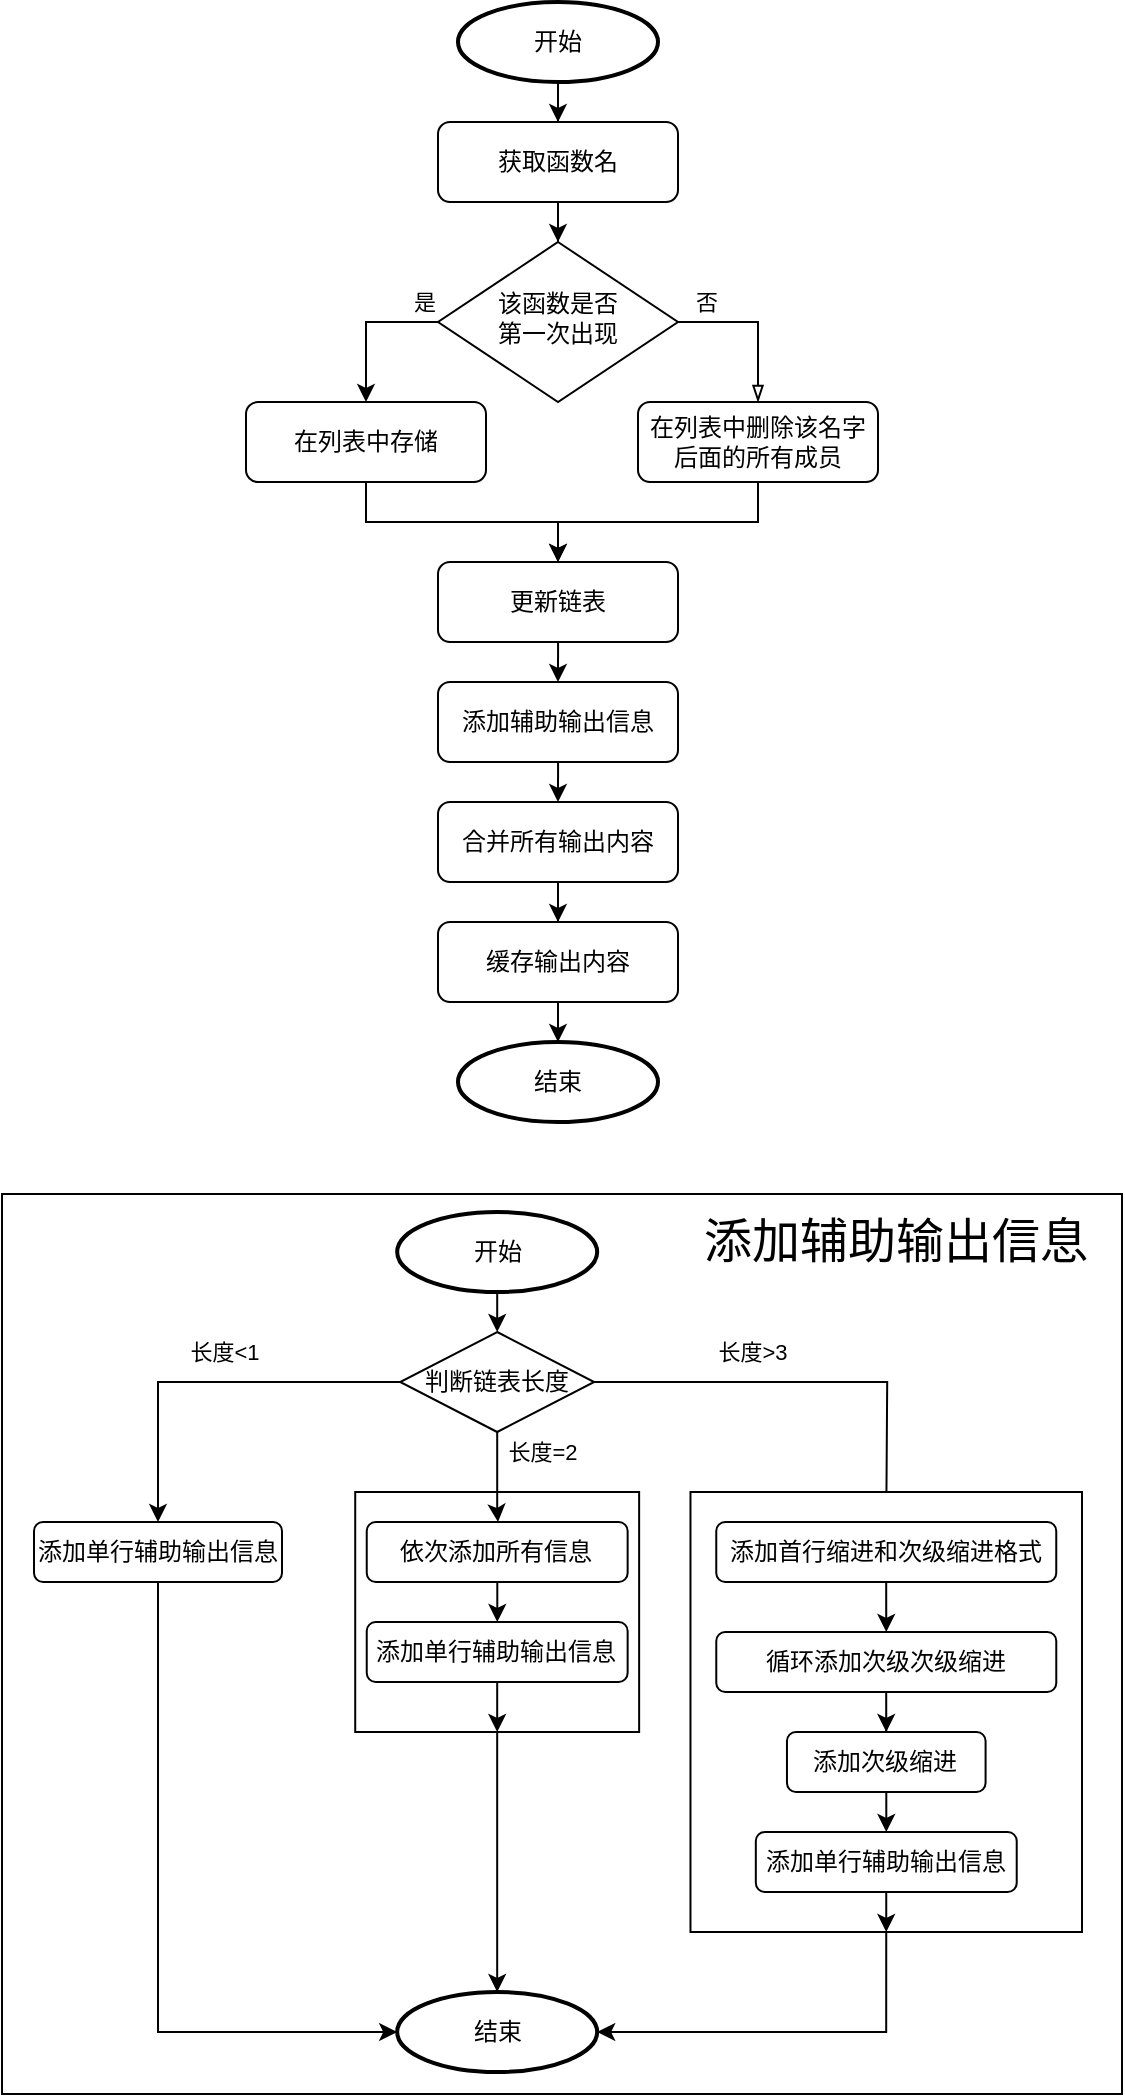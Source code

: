 <mxfile version="20.3.0" type="device"><diagram id="C5RBs43oDa-KdzZeNtuy" name="Page-1"><mxGraphModel dx="642" dy="1442" grid="1" gridSize="10" guides="1" tooltips="1" connect="1" arrows="1" fold="1" page="1" pageScale="1" pageWidth="827" pageHeight="1169" math="0" shadow="0"><root><mxCell id="WIyWlLk6GJQsqaUBKTNV-0"/><mxCell id="WIyWlLk6GJQsqaUBKTNV-1" parent="WIyWlLk6GJQsqaUBKTNV-0"/><mxCell id="GNd0m3e2wIbXBdq553JH-63" value="" style="group" parent="WIyWlLk6GJQsqaUBKTNV-1" vertex="1" connectable="0"><mxGeometry x="132" y="24" width="316" height="560" as="geometry"/></mxCell><mxCell id="ogcEQOrNmboxztlsd5KQ-0" value="开始" style="strokeWidth=2;html=1;shape=mxgraph.flowchart.start_1;whiteSpace=wrap;" parent="GNd0m3e2wIbXBdq553JH-63" vertex="1"><mxGeometry x="106" width="100" height="40" as="geometry"/></mxCell><mxCell id="ogcEQOrNmboxztlsd5KQ-2" value="获取函数名" style="rounded=1;whiteSpace=wrap;html=1;fontSize=12;glass=0;strokeWidth=1;shadow=0;" parent="GNd0m3e2wIbXBdq553JH-63" vertex="1"><mxGeometry x="96" y="60" width="120" height="40" as="geometry"/></mxCell><mxCell id="ogcEQOrNmboxztlsd5KQ-5" style="edgeStyle=orthogonalEdgeStyle;rounded=0;orthogonalLoop=1;jettySize=auto;html=1;entryX=0.5;entryY=0;entryDx=0;entryDy=0;" parent="GNd0m3e2wIbXBdq553JH-63" source="ogcEQOrNmboxztlsd5KQ-0" target="ogcEQOrNmboxztlsd5KQ-2" edge="1"><mxGeometry relative="1" as="geometry"/></mxCell><mxCell id="ogcEQOrNmboxztlsd5KQ-8" value="该函数是否&lt;br&gt;第一次出现" style="rhombus;whiteSpace=wrap;html=1;shadow=0;fontFamily=Helvetica;fontSize=12;align=center;strokeWidth=1;spacing=6;spacingTop=-4;" parent="GNd0m3e2wIbXBdq553JH-63" vertex="1"><mxGeometry x="96" y="120" width="120" height="80" as="geometry"/></mxCell><mxCell id="ogcEQOrNmboxztlsd5KQ-9" style="edgeStyle=orthogonalEdgeStyle;rounded=0;orthogonalLoop=1;jettySize=auto;html=1;entryX=0.5;entryY=0;entryDx=0;entryDy=0;" parent="GNd0m3e2wIbXBdq553JH-63" source="ogcEQOrNmboxztlsd5KQ-2" target="ogcEQOrNmboxztlsd5KQ-8" edge="1"><mxGeometry relative="1" as="geometry"/></mxCell><mxCell id="ogcEQOrNmboxztlsd5KQ-18" style="edgeStyle=orthogonalEdgeStyle;rounded=0;orthogonalLoop=1;jettySize=auto;html=1;entryX=0.5;entryY=0;entryDx=0;entryDy=0;endArrow=classic;endFill=1;" parent="GNd0m3e2wIbXBdq553JH-63" source="ogcEQOrNmboxztlsd5KQ-10" edge="1"><mxGeometry relative="1" as="geometry"><Array as="points"><mxPoint x="60" y="260"/><mxPoint x="156" y="260"/></Array><mxPoint x="156" y="280" as="targetPoint"/></mxGeometry></mxCell><mxCell id="ogcEQOrNmboxztlsd5KQ-10" value="在列表中存储" style="rounded=1;whiteSpace=wrap;html=1;fontSize=12;glass=0;strokeWidth=1;shadow=0;" parent="GNd0m3e2wIbXBdq553JH-63" vertex="1"><mxGeometry y="200" width="120" height="40" as="geometry"/></mxCell><mxCell id="ogcEQOrNmboxztlsd5KQ-11" style="edgeStyle=orthogonalEdgeStyle;rounded=0;orthogonalLoop=1;jettySize=auto;html=1;entryX=0.5;entryY=0;entryDx=0;entryDy=0;" parent="GNd0m3e2wIbXBdq553JH-63" source="ogcEQOrNmboxztlsd5KQ-8" target="ogcEQOrNmboxztlsd5KQ-10" edge="1"><mxGeometry relative="1" as="geometry"><Array as="points"><mxPoint x="60" y="160"/></Array></mxGeometry></mxCell><mxCell id="ogcEQOrNmboxztlsd5KQ-12" value="是" style="edgeLabel;html=1;align=center;verticalAlign=middle;resizable=0;points=[];" parent="ogcEQOrNmboxztlsd5KQ-11" vertex="1" connectable="0"><mxGeometry x="-0.766" relative="1" as="geometry"><mxPoint x="2" y="-10" as="offset"/></mxGeometry></mxCell><mxCell id="ogcEQOrNmboxztlsd5KQ-17" style="edgeStyle=orthogonalEdgeStyle;rounded=0;orthogonalLoop=1;jettySize=auto;html=1;entryX=0.5;entryY=0;entryDx=0;entryDy=0;endArrow=classic;endFill=1;" parent="GNd0m3e2wIbXBdq553JH-63" source="ogcEQOrNmboxztlsd5KQ-13" edge="1"><mxGeometry relative="1" as="geometry"><Array as="points"><mxPoint x="256" y="260"/><mxPoint x="156" y="260"/></Array><mxPoint x="156" y="280" as="targetPoint"/></mxGeometry></mxCell><mxCell id="ogcEQOrNmboxztlsd5KQ-13" value="在列表中删除该名字后面的所有成员" style="rounded=1;whiteSpace=wrap;html=1;fontSize=12;glass=0;strokeWidth=1;shadow=0;" parent="GNd0m3e2wIbXBdq553JH-63" vertex="1"><mxGeometry x="196" y="200" width="120" height="40" as="geometry"/></mxCell><mxCell id="ogcEQOrNmboxztlsd5KQ-14" style="edgeStyle=orthogonalEdgeStyle;rounded=0;orthogonalLoop=1;jettySize=auto;html=1;entryX=0.5;entryY=0;entryDx=0;entryDy=0;endArrow=blockThin;endFill=0;" parent="GNd0m3e2wIbXBdq553JH-63" source="ogcEQOrNmboxztlsd5KQ-8" target="ogcEQOrNmboxztlsd5KQ-13" edge="1"><mxGeometry relative="1" as="geometry"><Array as="points"><mxPoint x="256" y="160"/></Array></mxGeometry></mxCell><mxCell id="ogcEQOrNmboxztlsd5KQ-15" value="否" style="edgeLabel;html=1;align=center;verticalAlign=middle;resizable=0;points=[];" parent="ogcEQOrNmboxztlsd5KQ-14" vertex="1" connectable="0"><mxGeometry x="-0.733" y="-1" relative="1" as="geometry"><mxPoint x="3" y="-11" as="offset"/></mxGeometry></mxCell><mxCell id="GNd0m3e2wIbXBdq553JH-13" style="edgeStyle=orthogonalEdgeStyle;rounded=0;orthogonalLoop=1;jettySize=auto;html=1;entryX=0.5;entryY=0;entryDx=0;entryDy=0;endArrow=classic;endFill=1;" parent="GNd0m3e2wIbXBdq553JH-63" edge="1"><mxGeometry relative="1" as="geometry"><mxPoint x="156.029" y="320" as="sourcePoint"/><mxPoint x="156" y="340" as="targetPoint"/></mxGeometry></mxCell><mxCell id="GNd0m3e2wIbXBdq553JH-14" style="edgeStyle=orthogonalEdgeStyle;rounded=0;orthogonalLoop=1;jettySize=auto;html=1;entryX=0.5;entryY=0;entryDx=0;entryDy=0;endArrow=classic;endFill=1;" parent="GNd0m3e2wIbXBdq553JH-63" edge="1"><mxGeometry relative="1" as="geometry"><mxPoint x="156.029" y="380" as="sourcePoint"/><mxPoint x="156.0" y="400" as="targetPoint"/></mxGeometry></mxCell><mxCell id="GNd0m3e2wIbXBdq553JH-16" value="缓存输出内容" style="rounded=1;whiteSpace=wrap;html=1;fontSize=12;glass=0;strokeWidth=1;shadow=0;" parent="GNd0m3e2wIbXBdq553JH-63" vertex="1"><mxGeometry x="96" y="460" width="120" height="40" as="geometry"/></mxCell><mxCell id="GNd0m3e2wIbXBdq553JH-17" value="结束" style="strokeWidth=2;html=1;shape=mxgraph.flowchart.start_1;whiteSpace=wrap;" parent="GNd0m3e2wIbXBdq553JH-63" vertex="1"><mxGeometry x="106" y="520" width="100" height="40" as="geometry"/></mxCell><mxCell id="GNd0m3e2wIbXBdq553JH-15" style="edgeStyle=orthogonalEdgeStyle;rounded=0;orthogonalLoop=1;jettySize=auto;html=1;entryX=0.5;entryY=0;entryDx=0;entryDy=0;entryPerimeter=0;endArrow=classic;endFill=1;" parent="GNd0m3e2wIbXBdq553JH-63" source="GNd0m3e2wIbXBdq553JH-16" target="GNd0m3e2wIbXBdq553JH-17" edge="1"><mxGeometry relative="1" as="geometry"/></mxCell><mxCell id="GNd0m3e2wIbXBdq553JH-18" style="edgeStyle=orthogonalEdgeStyle;rounded=0;orthogonalLoop=1;jettySize=auto;html=1;" parent="GNd0m3e2wIbXBdq553JH-63" source="GNd0m3e2wIbXBdq553JH-19" target="GNd0m3e2wIbXBdq553JH-16" edge="1"><mxGeometry relative="1" as="geometry"/></mxCell><mxCell id="GNd0m3e2wIbXBdq553JH-19" value="合并所有输出内容" style="rounded=1;whiteSpace=wrap;html=1;fontSize=12;glass=0;strokeWidth=1;shadow=0;" parent="GNd0m3e2wIbXBdq553JH-63" vertex="1"><mxGeometry x="96" y="400" width="120" height="40" as="geometry"/></mxCell><mxCell id="GNd0m3e2wIbXBdq553JH-20" value="&lt;font style=&quot;font-size: 12px;&quot;&gt;添加辅助输出信息&lt;/font&gt;" style="rounded=1;whiteSpace=wrap;html=1;fontSize=12;glass=0;strokeWidth=1;shadow=0;" parent="GNd0m3e2wIbXBdq553JH-63" vertex="1"><mxGeometry x="96" y="340" width="120" height="40" as="geometry"/></mxCell><mxCell id="GNd0m3e2wIbXBdq553JH-22" value="更新链表" style="rounded=1;whiteSpace=wrap;html=1;fontSize=12;glass=0;strokeWidth=1;shadow=0;" parent="GNd0m3e2wIbXBdq553JH-63" vertex="1"><mxGeometry x="96" y="280" width="120" height="40" as="geometry"/></mxCell><mxCell id="GNd0m3e2wIbXBdq553JH-64" value="" style="group" parent="WIyWlLk6GJQsqaUBKTNV-1" vertex="1" connectable="0"><mxGeometry x="10" y="620" width="560" height="450" as="geometry"/></mxCell><mxCell id="GNd0m3e2wIbXBdq553JH-9" value="" style="rounded=0;whiteSpace=wrap;html=1;" parent="GNd0m3e2wIbXBdq553JH-64" vertex="1"><mxGeometry width="560" height="450" as="geometry"/></mxCell><mxCell id="GNd0m3e2wIbXBdq553JH-10" value="&lt;font style=&quot;font-size: 24px;&quot;&gt;添加辅助输出信息&lt;/font&gt;" style="text;html=1;strokeColor=none;fillColor=none;align=center;verticalAlign=middle;whiteSpace=wrap;rounded=0;" parent="GNd0m3e2wIbXBdq553JH-64" vertex="1"><mxGeometry x="344.24" y="9" width="205.76" height="30" as="geometry"/></mxCell><mxCell id="GNd0m3e2wIbXBdq553JH-37" value="" style="rounded=0;whiteSpace=wrap;html=1;" parent="GNd0m3e2wIbXBdq553JH-64" vertex="1"><mxGeometry x="176.61" y="149" width="141.96" height="120" as="geometry"/></mxCell><mxCell id="GNd0m3e2wIbXBdq553JH-31" style="edgeStyle=orthogonalEdgeStyle;rounded=0;orthogonalLoop=1;jettySize=auto;html=1;entryX=0.5;entryY=0;entryDx=0;entryDy=0;" parent="GNd0m3e2wIbXBdq553JH-64" source="GNd0m3e2wIbXBdq553JH-24" edge="1"><mxGeometry relative="1" as="geometry"><mxPoint x="247.595" y="164" as="targetPoint"/><Array as="points"><mxPoint x="248" y="159"/><mxPoint x="248" y="159"/><mxPoint x="248" y="164"/></Array></mxGeometry></mxCell><mxCell id="GNd0m3e2wIbXBdq553JH-32" value="长度=2" style="edgeLabel;html=1;align=center;verticalAlign=middle;resizable=0;points=[];" parent="GNd0m3e2wIbXBdq553JH-31" vertex="1" connectable="0"><mxGeometry x="-0.692" y="1" relative="1" as="geometry"><mxPoint x="21" y="3" as="offset"/></mxGeometry></mxCell><mxCell id="GNd0m3e2wIbXBdq553JH-34" style="edgeStyle=orthogonalEdgeStyle;rounded=0;orthogonalLoop=1;jettySize=auto;html=1;entryX=0.5;entryY=0;entryDx=0;entryDy=0;" parent="GNd0m3e2wIbXBdq553JH-64" source="GNd0m3e2wIbXBdq553JH-24" edge="1"><mxGeometry relative="1" as="geometry"><mxPoint x="442.125" y="164.0" as="targetPoint"/></mxGeometry></mxCell><mxCell id="GNd0m3e2wIbXBdq553JH-35" value="长度&amp;gt;3" style="edgeLabel;html=1;align=center;verticalAlign=middle;resizable=0;points=[];" parent="GNd0m3e2wIbXBdq553JH-34" vertex="1" connectable="0"><mxGeometry x="-0.658" y="-2" relative="1" as="geometry"><mxPoint x="42" y="-17" as="offset"/></mxGeometry></mxCell><mxCell id="GNd0m3e2wIbXBdq553JH-24" value="判断链表长度" style="rhombus;whiteSpace=wrap;html=1;" parent="GNd0m3e2wIbXBdq553JH-64" vertex="1"><mxGeometry x="199.09" y="69" width="97" height="50" as="geometry"/></mxCell><mxCell id="GNd0m3e2wIbXBdq553JH-26" style="edgeStyle=orthogonalEdgeStyle;rounded=0;orthogonalLoop=1;jettySize=auto;html=1;entryX=0.5;entryY=0;entryDx=0;entryDy=0;" parent="GNd0m3e2wIbXBdq553JH-64" source="GNd0m3e2wIbXBdq553JH-25" target="GNd0m3e2wIbXBdq553JH-24" edge="1"><mxGeometry relative="1" as="geometry"><Array as="points"><mxPoint x="248" y="59"/><mxPoint x="248" y="59"/></Array></mxGeometry></mxCell><mxCell id="GNd0m3e2wIbXBdq553JH-25" value="开始" style="strokeWidth=2;html=1;shape=mxgraph.flowchart.start_1;whiteSpace=wrap;" parent="GNd0m3e2wIbXBdq553JH-64" vertex="1"><mxGeometry x="197.59" y="9" width="100" height="40" as="geometry"/></mxCell><mxCell id="GNd0m3e2wIbXBdq553JH-27" value="添加单行辅助输出信息" style="rounded=1;whiteSpace=wrap;html=1;" parent="GNd0m3e2wIbXBdq553JH-64" vertex="1"><mxGeometry x="16" y="164" width="124" height="30" as="geometry"/></mxCell><mxCell id="GNd0m3e2wIbXBdq553JH-28" style="edgeStyle=orthogonalEdgeStyle;rounded=0;orthogonalLoop=1;jettySize=auto;html=1;entryX=0.5;entryY=0;entryDx=0;entryDy=0;" parent="GNd0m3e2wIbXBdq553JH-64" source="GNd0m3e2wIbXBdq553JH-24" target="GNd0m3e2wIbXBdq553JH-27" edge="1"><mxGeometry relative="1" as="geometry"><Array as="points"><mxPoint x="78" y="94"/></Array></mxGeometry></mxCell><mxCell id="GNd0m3e2wIbXBdq553JH-29" value="长度&amp;lt;1" style="edgeLabel;html=1;align=center;verticalAlign=middle;resizable=0;points=[];" parent="GNd0m3e2wIbXBdq553JH-28" vertex="1" connectable="0"><mxGeometry x="-0.9" y="1" relative="1" as="geometry"><mxPoint x="-79" y="-16" as="offset"/></mxGeometry></mxCell><mxCell id="GNd0m3e2wIbXBdq553JH-38" value="依次添加所有信息" style="rounded=1;whiteSpace=wrap;html=1;" parent="GNd0m3e2wIbXBdq553JH-64" vertex="1"><mxGeometry x="182.37" y="164" width="130.45" height="30" as="geometry"/></mxCell><mxCell id="GNd0m3e2wIbXBdq553JH-45" style="edgeStyle=orthogonalEdgeStyle;rounded=0;orthogonalLoop=1;jettySize=auto;html=1;" parent="GNd0m3e2wIbXBdq553JH-64" source="GNd0m3e2wIbXBdq553JH-42" target="GNd0m3e2wIbXBdq553JH-37" edge="1"><mxGeometry relative="1" as="geometry"><Array as="points"><mxPoint x="250" y="249"/><mxPoint x="250" y="249"/></Array></mxGeometry></mxCell><mxCell id="GNd0m3e2wIbXBdq553JH-42" value="添加单行辅助输出信息" style="rounded=1;whiteSpace=wrap;html=1;" parent="GNd0m3e2wIbXBdq553JH-64" vertex="1"><mxGeometry x="182.37" y="214" width="130.45" height="30" as="geometry"/></mxCell><mxCell id="GNd0m3e2wIbXBdq553JH-43" style="edgeStyle=orthogonalEdgeStyle;rounded=0;orthogonalLoop=1;jettySize=auto;html=1;entryX=0.5;entryY=0;entryDx=0;entryDy=0;" parent="GNd0m3e2wIbXBdq553JH-64" source="GNd0m3e2wIbXBdq553JH-38" target="GNd0m3e2wIbXBdq553JH-42" edge="1"><mxGeometry relative="1" as="geometry"/></mxCell><mxCell id="GNd0m3e2wIbXBdq553JH-44" value="结束" style="strokeWidth=2;html=1;shape=mxgraph.flowchart.start_1;whiteSpace=wrap;" parent="GNd0m3e2wIbXBdq553JH-64" vertex="1"><mxGeometry x="197.59" y="399" width="100" height="40" as="geometry"/></mxCell><mxCell id="GNd0m3e2wIbXBdq553JH-46" style="edgeStyle=orthogonalEdgeStyle;rounded=0;orthogonalLoop=1;jettySize=auto;html=1;entryX=0.5;entryY=0;entryDx=0;entryDy=0;entryPerimeter=0;" parent="GNd0m3e2wIbXBdq553JH-64" source="GNd0m3e2wIbXBdq553JH-37" target="GNd0m3e2wIbXBdq553JH-44" edge="1"><mxGeometry relative="1" as="geometry"/></mxCell><mxCell id="GNd0m3e2wIbXBdq553JH-47" style="edgeStyle=orthogonalEdgeStyle;rounded=0;orthogonalLoop=1;jettySize=auto;html=1;entryX=0;entryY=0.5;entryDx=0;entryDy=0;entryPerimeter=0;" parent="GNd0m3e2wIbXBdq553JH-64" source="GNd0m3e2wIbXBdq553JH-27" target="GNd0m3e2wIbXBdq553JH-44" edge="1"><mxGeometry relative="1" as="geometry"><Array as="points"><mxPoint x="78" y="419"/></Array></mxGeometry></mxCell><mxCell id="GNd0m3e2wIbXBdq553JH-59" value="" style="group" parent="GNd0m3e2wIbXBdq553JH-64" vertex="1" connectable="0"><mxGeometry x="344.24" y="149" width="195.76" height="220" as="geometry"/></mxCell><mxCell id="GNd0m3e2wIbXBdq553JH-48" value="" style="rounded=0;whiteSpace=wrap;html=1;" parent="GNd0m3e2wIbXBdq553JH-59" vertex="1"><mxGeometry width="195.76" height="220" as="geometry"/></mxCell><mxCell id="GNd0m3e2wIbXBdq553JH-49" value="添加首行缩进和次级缩进格式" style="rounded=1;whiteSpace=wrap;html=1;" parent="GNd0m3e2wIbXBdq553JH-59" vertex="1"><mxGeometry x="12.89" y="15" width="170" height="30" as="geometry"/></mxCell><mxCell id="GNd0m3e2wIbXBdq553JH-51" value="循环添加次级次级缩进" style="rounded=1;whiteSpace=wrap;html=1;" parent="GNd0m3e2wIbXBdq553JH-59" vertex="1"><mxGeometry x="12.9" y="70" width="170" height="30" as="geometry"/></mxCell><mxCell id="GNd0m3e2wIbXBdq553JH-52" style="edgeStyle=orthogonalEdgeStyle;rounded=0;orthogonalLoop=1;jettySize=auto;html=1;entryX=0.5;entryY=0;entryDx=0;entryDy=0;" parent="GNd0m3e2wIbXBdq553JH-59" source="GNd0m3e2wIbXBdq553JH-49" target="GNd0m3e2wIbXBdq553JH-51" edge="1"><mxGeometry relative="1" as="geometry"/></mxCell><mxCell id="GNd0m3e2wIbXBdq553JH-53" value="添加次级缩进" style="rounded=1;whiteSpace=wrap;html=1;" parent="GNd0m3e2wIbXBdq553JH-59" vertex="1"><mxGeometry x="48.24" y="120" width="99.31" height="30" as="geometry"/></mxCell><mxCell id="GNd0m3e2wIbXBdq553JH-54" style="edgeStyle=orthogonalEdgeStyle;rounded=0;orthogonalLoop=1;jettySize=auto;html=1;entryX=0.5;entryY=0;entryDx=0;entryDy=0;" parent="GNd0m3e2wIbXBdq553JH-59" source="GNd0m3e2wIbXBdq553JH-51" target="GNd0m3e2wIbXBdq553JH-53" edge="1"><mxGeometry relative="1" as="geometry"/></mxCell><mxCell id="GNd0m3e2wIbXBdq553JH-58" style="edgeStyle=orthogonalEdgeStyle;rounded=0;orthogonalLoop=1;jettySize=auto;html=1;entryX=0.5;entryY=1;entryDx=0;entryDy=0;" parent="GNd0m3e2wIbXBdq553JH-59" source="GNd0m3e2wIbXBdq553JH-55" target="GNd0m3e2wIbXBdq553JH-48" edge="1"><mxGeometry relative="1" as="geometry"><Array as="points"><mxPoint x="75.76" y="200"/><mxPoint x="75.76" y="200"/></Array></mxGeometry></mxCell><mxCell id="GNd0m3e2wIbXBdq553JH-55" value="添加单行辅助输出信息" style="rounded=1;whiteSpace=wrap;html=1;" parent="GNd0m3e2wIbXBdq553JH-59" vertex="1"><mxGeometry x="32.67" y="170" width="130.45" height="30" as="geometry"/></mxCell><mxCell id="GNd0m3e2wIbXBdq553JH-56" style="edgeStyle=orthogonalEdgeStyle;rounded=0;orthogonalLoop=1;jettySize=auto;html=1;entryX=0.5;entryY=0;entryDx=0;entryDy=0;" parent="GNd0m3e2wIbXBdq553JH-59" source="GNd0m3e2wIbXBdq553JH-53" target="GNd0m3e2wIbXBdq553JH-55" edge="1"><mxGeometry relative="1" as="geometry"/></mxCell><mxCell id="GNd0m3e2wIbXBdq553JH-60" style="edgeStyle=orthogonalEdgeStyle;rounded=0;orthogonalLoop=1;jettySize=auto;html=1;entryX=1;entryY=0.5;entryDx=0;entryDy=0;entryPerimeter=0;exitX=0.5;exitY=1;exitDx=0;exitDy=0;" parent="GNd0m3e2wIbXBdq553JH-64" source="GNd0m3e2wIbXBdq553JH-48" target="GNd0m3e2wIbXBdq553JH-44" edge="1"><mxGeometry relative="1" as="geometry"><mxPoint x="390" y="389" as="sourcePoint"/><mxPoint x="390" y="519" as="targetPoint"/></mxGeometry></mxCell></root></mxGraphModel></diagram></mxfile>
